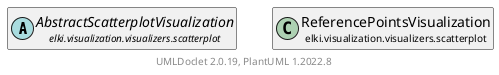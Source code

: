 @startuml
    remove .*\.(Instance|Par|Parameterizer|Factory)$
    set namespaceSeparator none
    hide empty fields
    hide empty methods

    class "<size:14>ReferencePointsVisualization.Instance\n<size:10>elki.visualization.visualizers.scatterplot" as elki.visualization.visualizers.scatterplot.ReferencePointsVisualization.Instance [[ReferencePointsVisualization.Instance.html]] {
        {static} +REFPOINT: String
        #result: ReferencePointsResult<? extends NumberVector>
        +Instance(VisualizerContext, VisualizationTask, VisualizationPlot, double, double, Projection)
        +fullRedraw(): void
        -setupCSS(SVGPlot): void
    }

    abstract class "<size:14>AbstractScatterplotVisualization\n<size:10>elki.visualization.visualizers.scatterplot" as elki.visualization.visualizers.scatterplot.AbstractScatterplotVisualization [[AbstractScatterplotVisualization.html]]
    class "<size:14>ReferencePointsVisualization\n<size:10>elki.visualization.visualizers.scatterplot" as elki.visualization.visualizers.scatterplot.ReferencePointsVisualization [[ReferencePointsVisualization.html]]

    elki.visualization.visualizers.scatterplot.AbstractScatterplotVisualization <|-- elki.visualization.visualizers.scatterplot.ReferencePointsVisualization.Instance
    elki.visualization.visualizers.scatterplot.ReferencePointsVisualization +-- elki.visualization.visualizers.scatterplot.ReferencePointsVisualization.Instance

    center footer UMLDoclet 2.0.19, PlantUML 1.2022.8
@enduml
